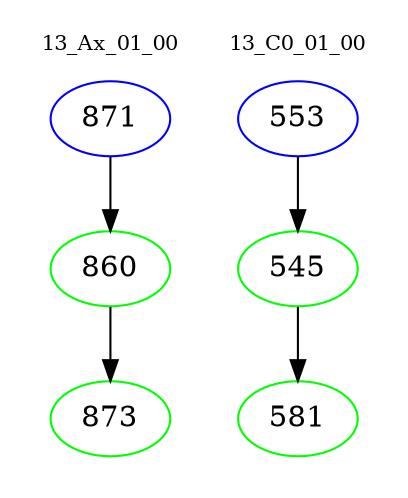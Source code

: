 digraph{
subgraph cluster_0 {
color = white
label = "13_Ax_01_00";
fontsize=10;
T0_871 [label="871", color="blue"]
T0_871 -> T0_860 [color="black"]
T0_860 [label="860", color="green"]
T0_860 -> T0_873 [color="black"]
T0_873 [label="873", color="green"]
}
subgraph cluster_1 {
color = white
label = "13_C0_01_00";
fontsize=10;
T1_553 [label="553", color="blue"]
T1_553 -> T1_545 [color="black"]
T1_545 [label="545", color="green"]
T1_545 -> T1_581 [color="black"]
T1_581 [label="581", color="green"]
}
}
